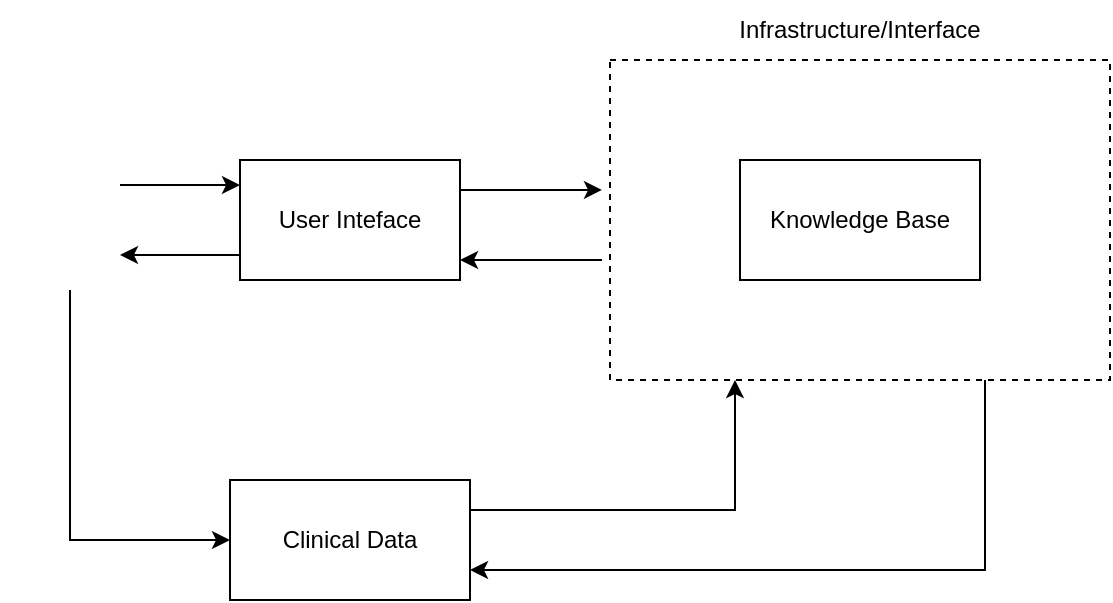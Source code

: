 <mxfile version="24.5.1" type="device">
  <diagram name="Page-1" id="YefF6O-rwzkxQNUqWF4Y">
    <mxGraphModel dx="1048" dy="633" grid="1" gridSize="10" guides="1" tooltips="1" connect="1" arrows="1" fold="1" page="1" pageScale="1" pageWidth="850" pageHeight="1100" math="0" shadow="0">
      <root>
        <mxCell id="0" />
        <mxCell id="1" parent="0" />
        <mxCell id="I9gty5RBDRFiJuacY6I0-1" value="" style="whiteSpace=wrap;html=1;" vertex="1" parent="1">
          <mxGeometry x="390" y="120" width="120" height="60" as="geometry" />
        </mxCell>
        <mxCell id="I9gty5RBDRFiJuacY6I0-22" style="edgeStyle=orthogonalEdgeStyle;rounded=0;orthogonalLoop=1;jettySize=auto;html=1;exitX=0.75;exitY=1;exitDx=0;exitDy=0;entryX=1;entryY=0.75;entryDx=0;entryDy=0;" edge="1" parent="1" source="I9gty5RBDRFiJuacY6I0-2" target="I9gty5RBDRFiJuacY6I0-20">
          <mxGeometry relative="1" as="geometry" />
        </mxCell>
        <mxCell id="I9gty5RBDRFiJuacY6I0-2" value="Knowledge Base" style="whiteSpace=wrap;html=1;dashed=1;fillColor=none;" vertex="1" parent="1">
          <mxGeometry x="325" y="70" width="250" height="160" as="geometry" />
        </mxCell>
        <mxCell id="I9gty5RBDRFiJuacY6I0-23" style="edgeStyle=orthogonalEdgeStyle;rounded=0;orthogonalLoop=1;jettySize=auto;html=1;exitX=0.5;exitY=1;exitDx=0;exitDy=0;entryX=0;entryY=0.5;entryDx=0;entryDy=0;" edge="1" parent="1" source="I9gty5RBDRFiJuacY6I0-4" target="I9gty5RBDRFiJuacY6I0-20">
          <mxGeometry relative="1" as="geometry" />
        </mxCell>
        <mxCell id="I9gty5RBDRFiJuacY6I0-4" value="" style="shape=image;imageAspect=0;aspect=fixed;verticalLabelPosition=bottom;verticalAlign=top;image=https://upload.wikimedia.org/wikipedia/commons/4/4f/User_%2834476%29_-_The_Noun_Project.svg;" vertex="1" parent="1">
          <mxGeometry x="20" y="115" width="70" height="70" as="geometry" />
        </mxCell>
        <mxCell id="I9gty5RBDRFiJuacY6I0-5" value="Infrastructure/Interface" style="text;strokeColor=none;align=center;fillColor=none;html=1;verticalAlign=middle;whiteSpace=wrap;rounded=0;" vertex="1" parent="1">
          <mxGeometry x="325" y="40" width="250" height="30" as="geometry" />
        </mxCell>
        <mxCell id="I9gty5RBDRFiJuacY6I0-6" value="User Inteface" style="whiteSpace=wrap;html=1;" vertex="1" parent="1">
          <mxGeometry x="140" y="120" width="110" height="60" as="geometry" />
        </mxCell>
        <mxCell id="I9gty5RBDRFiJuacY6I0-17" value="" style="group" vertex="1" connectable="0" parent="1">
          <mxGeometry x="80" y="132.5" width="60" height="35" as="geometry" />
        </mxCell>
        <mxCell id="I9gty5RBDRFiJuacY6I0-15" style="edgeStyle=orthogonalEdgeStyle;rounded=0;orthogonalLoop=1;jettySize=auto;html=1;exitX=1;exitY=0.25;exitDx=0;exitDy=0;entryX=-0.016;entryY=0.406;entryDx=0;entryDy=0;entryPerimeter=0;" edge="1" parent="I9gty5RBDRFiJuacY6I0-17">
          <mxGeometry relative="1" as="geometry">
            <mxPoint as="sourcePoint" />
            <mxPoint x="60" as="targetPoint" />
            <Array as="points">
              <mxPoint x="33.803" />
              <mxPoint x="33.803" />
            </Array>
          </mxGeometry>
        </mxCell>
        <mxCell id="I9gty5RBDRFiJuacY6I0-16" style="edgeStyle=orthogonalEdgeStyle;rounded=0;orthogonalLoop=1;jettySize=auto;html=1;exitX=1;exitY=0.25;exitDx=0;exitDy=0;entryX=-0.016;entryY=0.406;entryDx=0;entryDy=0;entryPerimeter=0;startArrow=classic;startFill=1;endArrow=none;endFill=0;" edge="1" parent="I9gty5RBDRFiJuacY6I0-17">
          <mxGeometry relative="1" as="geometry">
            <mxPoint y="35" as="sourcePoint" />
            <mxPoint x="60" y="35" as="targetPoint" />
            <Array as="points">
              <mxPoint x="33.803" y="35" />
              <mxPoint x="33.803" y="35" />
            </Array>
          </mxGeometry>
        </mxCell>
        <mxCell id="I9gty5RBDRFiJuacY6I0-19" value="" style="group" vertex="1" connectable="0" parent="1">
          <mxGeometry x="250" y="135" width="71" height="35" as="geometry" />
        </mxCell>
        <mxCell id="I9gty5RBDRFiJuacY6I0-10" style="edgeStyle=orthogonalEdgeStyle;rounded=0;orthogonalLoop=1;jettySize=auto;html=1;exitX=1;exitY=0.25;exitDx=0;exitDy=0;entryX=-0.016;entryY=0.406;entryDx=0;entryDy=0;entryPerimeter=0;" edge="1" parent="I9gty5RBDRFiJuacY6I0-19" source="I9gty5RBDRFiJuacY6I0-6" target="I9gty5RBDRFiJuacY6I0-2">
          <mxGeometry relative="1" as="geometry">
            <Array as="points">
              <mxPoint x="30" />
              <mxPoint x="30" />
            </Array>
          </mxGeometry>
        </mxCell>
        <mxCell id="I9gty5RBDRFiJuacY6I0-12" style="edgeStyle=orthogonalEdgeStyle;rounded=0;orthogonalLoop=1;jettySize=auto;html=1;exitX=1;exitY=0.25;exitDx=0;exitDy=0;entryX=-0.016;entryY=0.406;entryDx=0;entryDy=0;entryPerimeter=0;startArrow=classic;startFill=1;endArrow=none;endFill=0;" edge="1" parent="I9gty5RBDRFiJuacY6I0-19">
          <mxGeometry relative="1" as="geometry">
            <mxPoint y="35" as="sourcePoint" />
            <mxPoint x="71" y="35" as="targetPoint" />
            <Array as="points">
              <mxPoint x="40" y="35" />
              <mxPoint x="40" y="35" />
            </Array>
          </mxGeometry>
        </mxCell>
        <mxCell id="I9gty5RBDRFiJuacY6I0-21" style="edgeStyle=orthogonalEdgeStyle;rounded=0;orthogonalLoop=1;jettySize=auto;html=1;exitX=1;exitY=0.25;exitDx=0;exitDy=0;entryX=0.25;entryY=1;entryDx=0;entryDy=0;" edge="1" parent="1" source="I9gty5RBDRFiJuacY6I0-20" target="I9gty5RBDRFiJuacY6I0-2">
          <mxGeometry relative="1" as="geometry" />
        </mxCell>
        <mxCell id="I9gty5RBDRFiJuacY6I0-20" value="Clinical Data" style="whiteSpace=wrap;html=1;" vertex="1" parent="1">
          <mxGeometry x="135" y="280" width="120" height="60" as="geometry" />
        </mxCell>
      </root>
    </mxGraphModel>
  </diagram>
</mxfile>
